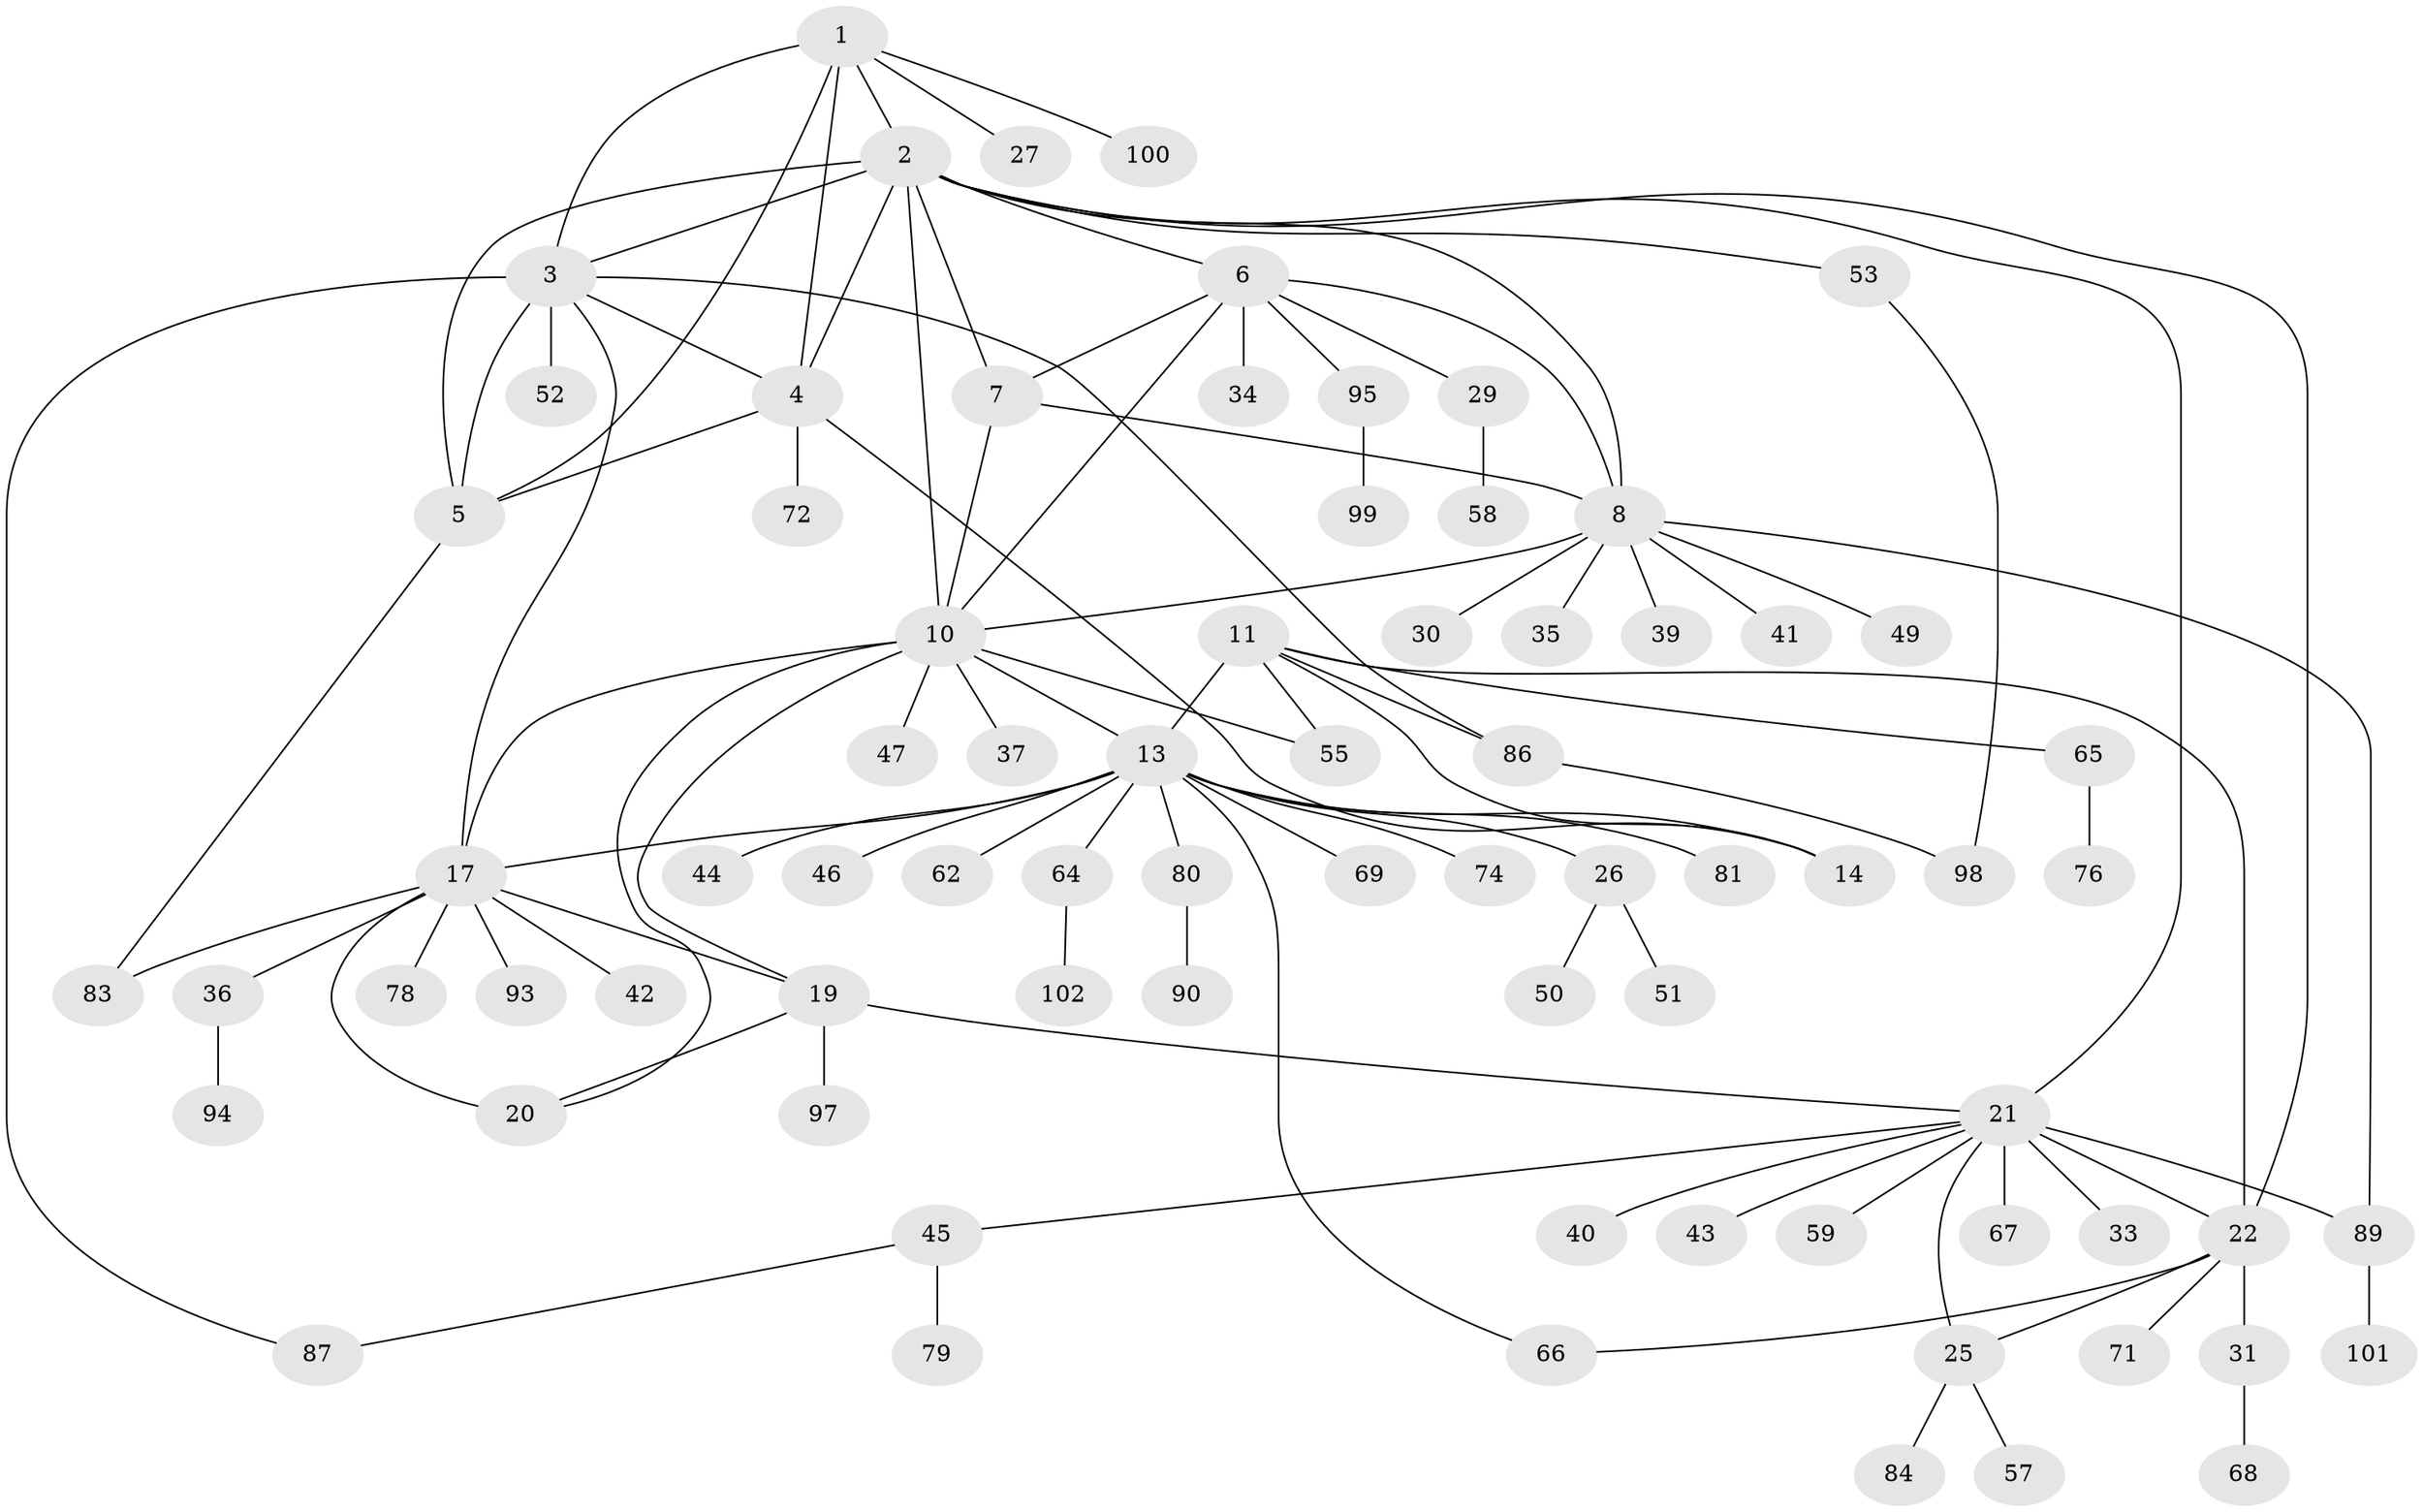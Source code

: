 // original degree distribution, {7: 0.08823529411764706, 9: 0.00980392156862745, 5: 0.0196078431372549, 8: 0.029411764705882353, 4: 0.0196078431372549, 11: 0.00980392156862745, 6: 0.058823529411764705, 12: 0.00980392156862745, 10: 0.00980392156862745, 3: 0.058823529411764705, 1: 0.5196078431372549, 2: 0.16666666666666666}
// Generated by graph-tools (version 1.1) at 2025/11/02/27/25 16:11:36]
// undirected, 76 vertices, 105 edges
graph export_dot {
graph [start="1"]
  node [color=gray90,style=filled];
  1 [super="+73"];
  2 [super="+9"];
  3 [super="+82"];
  4 [super="+92"];
  5 [super="+38"];
  6 [super="+70"];
  7;
  8 [super="+60"];
  10 [super="+16"];
  11 [super="+12"];
  13 [super="+15"];
  14 [super="+61"];
  17 [super="+18"];
  19 [super="+32"];
  20 [super="+75"];
  21 [super="+23"];
  22 [super="+24"];
  25 [super="+28"];
  26;
  27;
  29 [super="+88"];
  30 [super="+56"];
  31 [super="+85"];
  33;
  34;
  35;
  36;
  37;
  39;
  40;
  41;
  42 [super="+63"];
  43;
  44 [super="+77"];
  45 [super="+48"];
  46;
  47;
  49;
  50;
  51;
  52;
  53 [super="+54"];
  55;
  57;
  58;
  59;
  62;
  64;
  65;
  66;
  67;
  68;
  69;
  71;
  72;
  74;
  76 [super="+91"];
  78;
  79;
  80;
  81;
  83;
  84;
  86 [super="+96"];
  87;
  89;
  90;
  93;
  94;
  95;
  97;
  98;
  99;
  100;
  101;
  102;
  1 -- 2;
  1 -- 3;
  1 -- 4;
  1 -- 5;
  1 -- 27;
  1 -- 100;
  2 -- 3;
  2 -- 4;
  2 -- 5;
  2 -- 22;
  2 -- 53;
  2 -- 21;
  2 -- 6;
  2 -- 7;
  2 -- 8;
  2 -- 10;
  3 -- 4;
  3 -- 5;
  3 -- 17;
  3 -- 52;
  3 -- 86;
  3 -- 87;
  4 -- 5;
  4 -- 14;
  4 -- 72;
  5 -- 83;
  6 -- 7;
  6 -- 8;
  6 -- 10;
  6 -- 29;
  6 -- 34;
  6 -- 95;
  7 -- 8;
  7 -- 10;
  8 -- 10;
  8 -- 30;
  8 -- 35;
  8 -- 39;
  8 -- 41;
  8 -- 49;
  8 -- 89;
  10 -- 55;
  10 -- 17 [weight=2];
  10 -- 19;
  10 -- 20;
  10 -- 37;
  10 -- 47;
  10 -- 13;
  11 -- 13 [weight=4];
  11 -- 14 [weight=2];
  11 -- 55;
  11 -- 65;
  11 -- 86;
  11 -- 22;
  13 -- 14 [weight=2];
  13 -- 69;
  13 -- 74;
  13 -- 81;
  13 -- 17;
  13 -- 64;
  13 -- 66;
  13 -- 44;
  13 -- 46;
  13 -- 80;
  13 -- 26;
  13 -- 62;
  17 -- 19 [weight=2];
  17 -- 20 [weight=2];
  17 -- 78;
  17 -- 93;
  17 -- 36;
  17 -- 42;
  17 -- 83;
  19 -- 20;
  19 -- 21;
  19 -- 97;
  21 -- 22 [weight=4];
  21 -- 25 [weight=2];
  21 -- 33;
  21 -- 59;
  21 -- 67;
  21 -- 40;
  21 -- 43;
  21 -- 45;
  21 -- 89;
  22 -- 25 [weight=2];
  22 -- 66;
  22 -- 71;
  22 -- 31;
  25 -- 57;
  25 -- 84;
  26 -- 50;
  26 -- 51;
  29 -- 58;
  31 -- 68;
  36 -- 94;
  45 -- 79;
  45 -- 87;
  53 -- 98;
  64 -- 102;
  65 -- 76;
  80 -- 90;
  86 -- 98;
  89 -- 101;
  95 -- 99;
}
